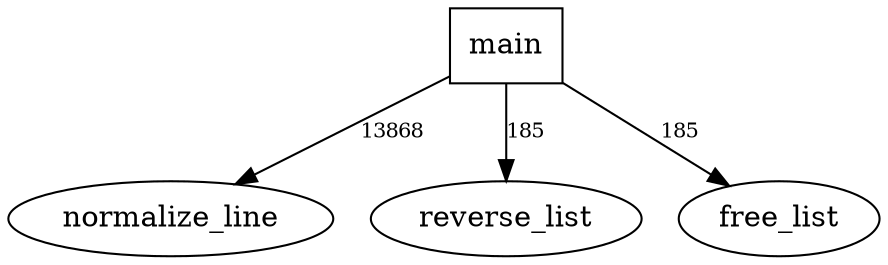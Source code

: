 digraph list {

  main [shape=rectangle]
  normalize_line [shape=ellipse]
  reverse_list [shape=ellipse]
  free_list [shape=ellipse]
  main -> normalize_line [label="13868" fontsize="10"]
  main -> reverse_list [label="185" fontsize="10"]
  main -> free_list [label="185" fontsize="10"]

}
